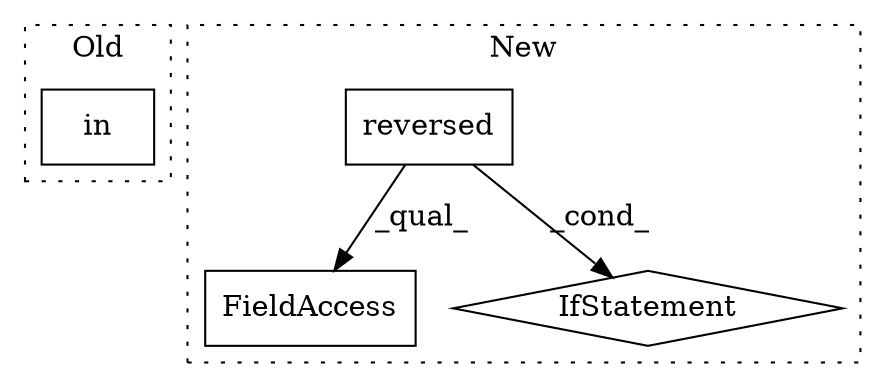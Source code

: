 digraph G {
subgraph cluster0 {
1 [label="in" a="105" s="1090" l="34" shape="box"];
label = "Old";
style="dotted";
}
subgraph cluster1 {
2 [label="reversed" a="32" s="983,1015" l="9,1" shape="box"];
3 [label="FieldAccess" a="22" s="1094" l="11" shape="box"];
4 [label="IfStatement" a="25" s="1090,1140" l="4,2" shape="diamond"];
label = "New";
style="dotted";
}
2 -> 4 [label="_cond_"];
2 -> 3 [label="_qual_"];
}